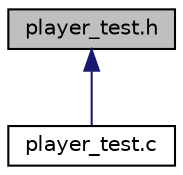 digraph "player_test.h"
{
 // LATEX_PDF_SIZE
  edge [fontname="Helvetica",fontsize="10",labelfontname="Helvetica",labelfontsize="10"];
  node [fontname="Helvetica",fontsize="10",shape=record];
  Node1 [label="player_test.h",height=0.2,width=0.4,color="black", fillcolor="grey75", style="filled", fontcolor="black",tooltip="It declares the tests for the player module."];
  Node1 -> Node2 [dir="back",color="midnightblue",fontsize="10",style="solid",fontname="Helvetica"];
  Node2 [label="player_test.c",height=0.2,width=0.4,color="black", fillcolor="white", style="filled",URL="$player__test_8c.html",tooltip=".c que sirve para comprobar el player"];
}
